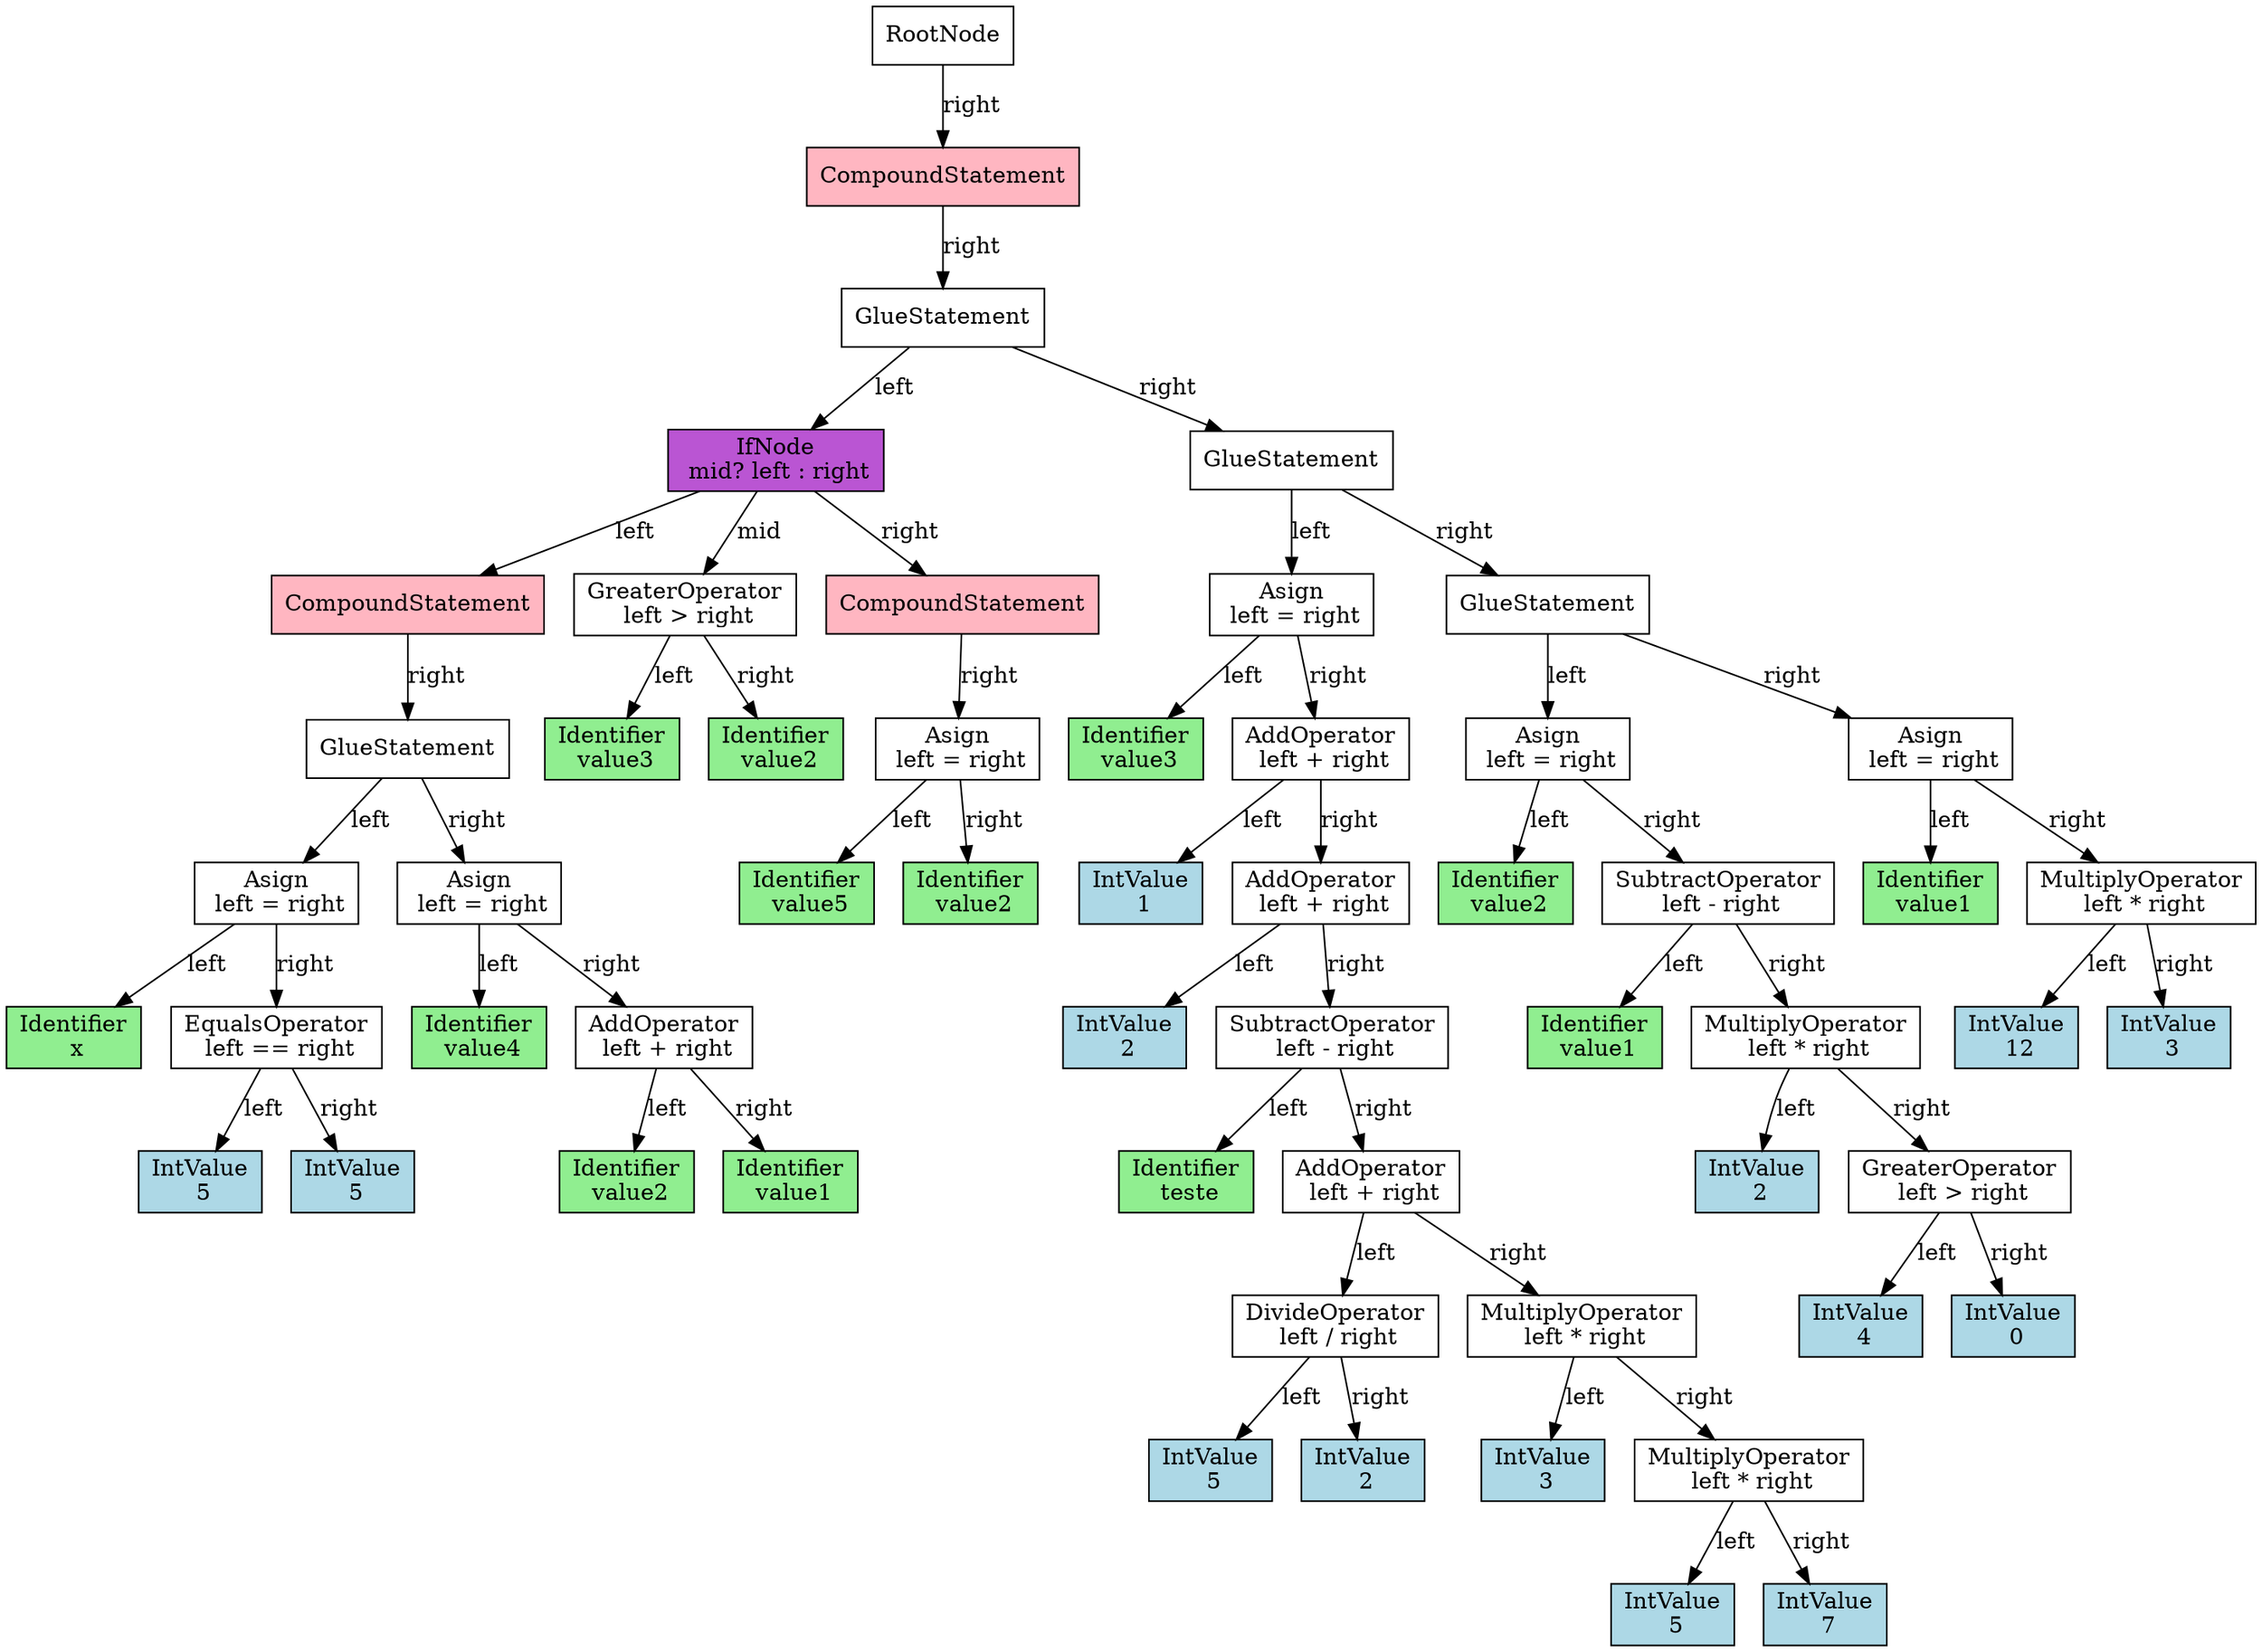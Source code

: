 digraph Tree {
  node [shape=box];

  node55 [label="RootNode", style=filled, fillcolor=white];
  node54 [label="CompoundStatement", style=filled, fillcolor=lightpink];
  node53 [label="GlueStatement", style=filled, fillcolor=white];
  node52 [label="IfNode\n mid? left : right", style=filled, fillcolor=mediumorchid];
  node47 [label="CompoundStatement", style=filled, fillcolor=lightpink];
  node46 [label="GlueStatement", style=filled, fillcolor=white];
  node45 [label="Asign\n left = right", style=filled, fillcolor=white];
  node44 [label="Identifier\n x", style=filled, fillcolor=lightgreen];
  node45 -> node44 [label="left"];
  node43 [label="EqualsOperator\n left == right", style=filled, fillcolor=white];
  node41 [label="IntValue\n 5", style=filled, fillcolor=lightblue];
  node43 -> node41 [label="left"];
  node42 [label="IntValue\n 5", style=filled, fillcolor=lightblue];
  node43 -> node42 [label="right"];
  node45 -> node43 [label="right"];
  node46 -> node45 [label="left"];
  node40 [label="Asign\n left = right", style=filled, fillcolor=white];
  node39 [label="Identifier\n value4", style=filled, fillcolor=lightgreen];
  node40 -> node39 [label="left"];
  node38 [label="AddOperator\n left + right", style=filled, fillcolor=white];
  node36 [label="Identifier\n value2", style=filled, fillcolor=lightgreen];
  node38 -> node36 [label="left"];
  node37 [label="Identifier\n value1", style=filled, fillcolor=lightgreen];
  node38 -> node37 [label="right"];
  node40 -> node38 [label="right"];
  node46 -> node40 [label="right"];
  node47 -> node46 [label="right"];
  node52 -> node47 [label="left"];
  node35 [label="GreaterOperator\n left > right", style=filled, fillcolor=white];
  node33 [label="Identifier\n value3", style=filled, fillcolor=lightgreen];
  node35 -> node33 [label="left"];
  node34 [label="Identifier\n value2", style=filled, fillcolor=lightgreen];
  node35 -> node34 [label="right"];
  node52 -> node35 [label="mid"];
  node51 [label="CompoundStatement", style=filled, fillcolor=lightpink];
  node50 [label="Asign\n left = right", style=filled, fillcolor=white];
  node49 [label="Identifier\n value5", style=filled, fillcolor=lightgreen];
  node50 -> node49 [label="left"];
  node48 [label="Identifier\n value2", style=filled, fillcolor=lightgreen];
  node50 -> node48 [label="right"];
  node51 -> node50 [label="right"];
  node52 -> node51 [label="right"];
  node53 -> node52 [label="left"];
  node32 [label="GlueStatement", style=filled, fillcolor=white];
  node31 [label="Asign\n left = right", style=filled, fillcolor=white];
  node15 [label="Identifier\n value3", style=filled, fillcolor=lightgreen];
  node31 -> node15 [label="left"];
  node30 [label="AddOperator\n left + right", style=filled, fillcolor=white];
  node16 [label="IntValue\n 1", style=filled, fillcolor=lightblue];
  node30 -> node16 [label="left"];
  node29 [label="AddOperator\n left + right", style=filled, fillcolor=white];
  node17 [label="IntValue\n 2", style=filled, fillcolor=lightblue];
  node29 -> node17 [label="left"];
  node28 [label="SubtractOperator\n left - right", style=filled, fillcolor=white];
  node18 [label="Identifier\n teste", style=filled, fillcolor=lightgreen];
  node28 -> node18 [label="left"];
  node27 [label="AddOperator\n left + right", style=filled, fillcolor=white];
  node21 [label="DivideOperator\n left / right", style=filled, fillcolor=white];
  node19 [label="IntValue\n 5", style=filled, fillcolor=lightblue];
  node21 -> node19 [label="left"];
  node20 [label="IntValue\n 2", style=filled, fillcolor=lightblue];
  node21 -> node20 [label="right"];
  node27 -> node21 [label="left"];
  node26 [label="MultiplyOperator\n left * right", style=filled, fillcolor=white];
  node22 [label="IntValue\n 3", style=filled, fillcolor=lightblue];
  node26 -> node22 [label="left"];
  node25 [label="MultiplyOperator\n left * right", style=filled, fillcolor=white];
  node23 [label="IntValue\n 5", style=filled, fillcolor=lightblue];
  node25 -> node23 [label="left"];
  node24 [label="IntValue\n 7", style=filled, fillcolor=lightblue];
  node25 -> node24 [label="right"];
  node26 -> node25 [label="right"];
  node27 -> node26 [label="right"];
  node28 -> node27 [label="right"];
  node29 -> node28 [label="right"];
  node30 -> node29 [label="right"];
  node31 -> node30 [label="right"];
  node32 -> node31 [label="left"];
  node14 [label="GlueStatement", style=filled, fillcolor=white];
  node13 [label="Asign\n left = right", style=filled, fillcolor=white];
  node5 [label="Identifier\n value2", style=filled, fillcolor=lightgreen];
  node13 -> node5 [label="left"];
  node12 [label="SubtractOperator\n left - right", style=filled, fillcolor=white];
  node6 [label="Identifier\n value1", style=filled, fillcolor=lightgreen];
  node12 -> node6 [label="left"];
  node11 [label="MultiplyOperator\n left * right", style=filled, fillcolor=white];
  node7 [label="IntValue\n 2", style=filled, fillcolor=lightblue];
  node11 -> node7 [label="left"];
  node10 [label="GreaterOperator\n left > right", style=filled, fillcolor=white];
  node8 [label="IntValue\n 4", style=filled, fillcolor=lightblue];
  node10 -> node8 [label="left"];
  node9 [label="IntValue\n 0", style=filled, fillcolor=lightblue];
  node10 -> node9 [label="right"];
  node11 -> node10 [label="right"];
  node12 -> node11 [label="right"];
  node13 -> node12 [label="right"];
  node14 -> node13 [label="left"];
  node4 [label="Asign\n left = right", style=filled, fillcolor=white];
  node3 [label="Identifier\n value1", style=filled, fillcolor=lightgreen];
  node4 -> node3 [label="left"];
  node2 [label="MultiplyOperator\n left * right", style=filled, fillcolor=white];
  node0 [label="IntValue\n 12", style=filled, fillcolor=lightblue];
  node2 -> node0 [label="left"];
  node1 [label="IntValue\n 3", style=filled, fillcolor=lightblue];
  node2 -> node1 [label="right"];
  node4 -> node2 [label="right"];
  node14 -> node4 [label="right"];
  node32 -> node14 [label="right"];
  node53 -> node32 [label="right"];
  node54 -> node53 [label="right"];
  node55 -> node54 [label="right"];
}
